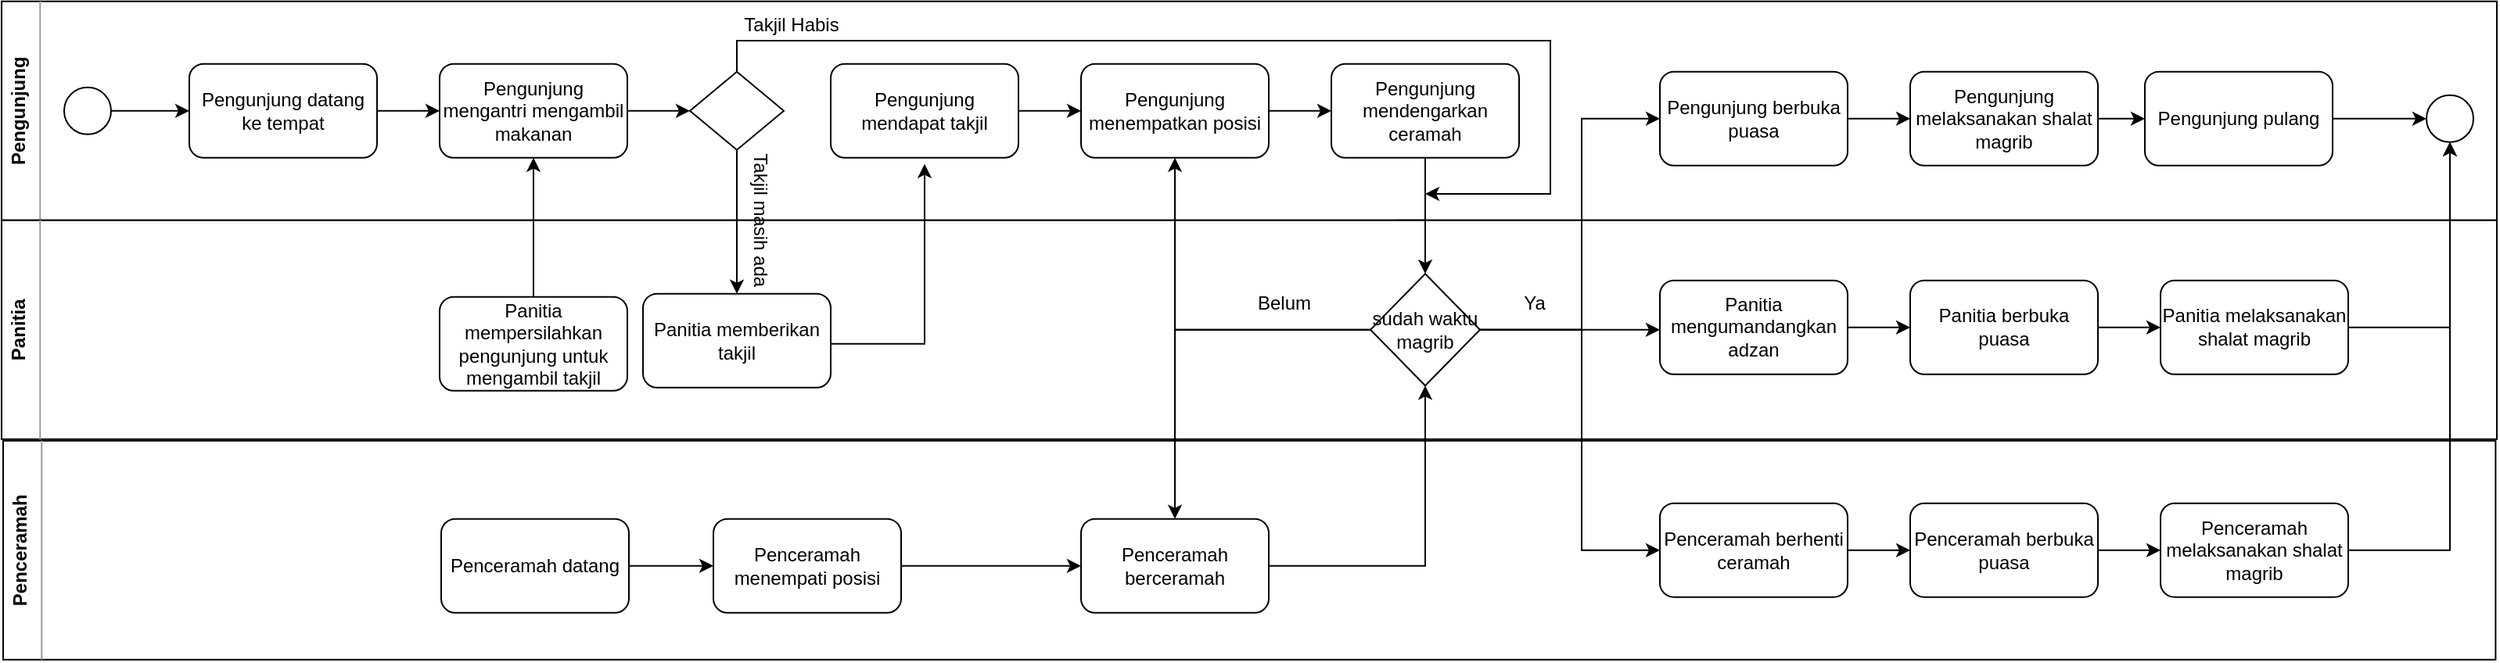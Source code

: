 <mxfile version="21.1.5" type="device">
  <diagram name="Page-1" id="LaGMuBxvzIStG8KD1v0D">
    <mxGraphModel dx="217" dy="103" grid="1" gridSize="10" guides="1" tooltips="1" connect="1" arrows="1" fold="1" page="1" pageScale="1" pageWidth="2336" pageHeight="1654" math="0" shadow="0">
      <root>
        <mxCell id="0" />
        <mxCell id="1" parent="0" />
        <mxCell id="FnQ9L9gUcoNduu-kVSKW-1" value="&lt;p style=&quot;margin:0px;margin-top:4px;text-align:center;&quot;&gt;&lt;b&gt;Pengunjung&lt;/b&gt;&lt;/p&gt;&lt;hr size=&quot;1&quot;&gt;&lt;div style=&quot;height:2px;&quot;&gt;&lt;/div&gt;" style="verticalAlign=top;align=left;overflow=fill;fontSize=12;fontFamily=Helvetica;html=1;whiteSpace=wrap;rotation=-90;movable=1;resizable=1;rotatable=1;deletable=1;editable=1;locked=0;connectable=1;container=0;" parent="1" vertex="1">
          <mxGeometry x="937.51" y="-110.63" width="140" height="1595" as="geometry" />
        </mxCell>
        <mxCell id="FnQ9L9gUcoNduu-kVSKW-186" value="" style="edgeStyle=orthogonalEdgeStyle;rounded=0;orthogonalLoop=1;jettySize=auto;html=1;" parent="1" edge="1">
          <mxGeometry relative="1" as="geometry">
            <mxPoint x="1101.901" y="756.865" as="sourcePoint" />
            <mxPoint x="1120.013" y="791.124" as="targetPoint" />
          </mxGeometry>
        </mxCell>
        <mxCell id="FnQ9L9gUcoNduu-kVSKW-2" value="&lt;p style=&quot;margin:0px;margin-top:4px;text-align:center;&quot;&gt;&lt;b&gt;Panitia&lt;/b&gt;&lt;/p&gt;&lt;hr size=&quot;1&quot;&gt;&lt;div style=&quot;height:2px;&quot;&gt;&lt;/div&gt;" style="verticalAlign=top;align=left;overflow=fill;fontSize=12;fontFamily=Helvetica;html=1;whiteSpace=wrap;rotation=-90;movable=1;resizable=1;rotatable=1;deletable=1;editable=1;locked=0;connectable=1;container=0;" parent="1" vertex="1">
          <mxGeometry x="937.51" y="29.37" width="140" height="1595" as="geometry" />
        </mxCell>
        <mxCell id="FnQ9L9gUcoNduu-kVSKW-5" value="&lt;p style=&quot;margin:0px;margin-top:4px;text-align:center;&quot;&gt;&lt;b&gt;Penceramah&lt;/b&gt;&lt;/p&gt;&lt;hr size=&quot;1&quot;&gt;&lt;div style=&quot;height:2px;&quot;&gt;&lt;/div&gt;" style="verticalAlign=top;align=left;overflow=fill;fontSize=12;fontFamily=Helvetica;html=1;whiteSpace=wrap;rotation=-90;movable=1;resizable=1;rotatable=1;deletable=1;editable=1;locked=0;connectable=1;container=0;" parent="1" vertex="1">
          <mxGeometry x="937.6" y="171.29" width="140" height="1593.18" as="geometry" />
        </mxCell>
        <mxCell id="FnQ9L9gUcoNduu-kVSKW-12" value="" style="ellipse;whiteSpace=wrap;html=1;aspect=fixed;" parent="1" vertex="1">
          <mxGeometry x="250" y="671.87" width="30" height="30" as="geometry" />
        </mxCell>
        <mxCell id="FnQ9L9gUcoNduu-kVSKW-15" value="Panitia mempersilahkan pengunjung untuk mengambil takjil" style="rounded=1;whiteSpace=wrap;html=1;" parent="1" vertex="1">
          <mxGeometry x="490" y="805.87" width="120" height="60" as="geometry" />
        </mxCell>
        <mxCell id="FnQ9L9gUcoNduu-kVSKW-28" value="Pengunjung mengantri mengambil makanan" style="rounded=1;whiteSpace=wrap;html=1;" parent="1" vertex="1">
          <mxGeometry x="490" y="656.87" width="120" height="60" as="geometry" />
        </mxCell>
        <mxCell id="FnQ9L9gUcoNduu-kVSKW-32" value="" style="edgeStyle=orthogonalEdgeStyle;rounded=0;orthogonalLoop=1;jettySize=auto;html=1;" parent="1" source="FnQ9L9gUcoNduu-kVSKW-15" target="FnQ9L9gUcoNduu-kVSKW-28" edge="1">
          <mxGeometry relative="1" as="geometry" />
        </mxCell>
        <mxCell id="FnQ9L9gUcoNduu-kVSKW-33" value="" style="edgeStyle=orthogonalEdgeStyle;rounded=0;orthogonalLoop=1;jettySize=auto;html=1;" parent="1" source="FnQ9L9gUcoNduu-kVSKW-30" target="FnQ9L9gUcoNduu-kVSKW-28" edge="1">
          <mxGeometry relative="1" as="geometry" />
        </mxCell>
        <mxCell id="FnQ9L9gUcoNduu-kVSKW-30" value="Pengunjung datang ke tempat" style="rounded=1;whiteSpace=wrap;html=1;" parent="1" vertex="1">
          <mxGeometry x="330" y="656.87" width="120" height="60" as="geometry" />
        </mxCell>
        <mxCell id="FnQ9L9gUcoNduu-kVSKW-31" value="" style="edgeStyle=orthogonalEdgeStyle;rounded=0;orthogonalLoop=1;jettySize=auto;html=1;" parent="1" source="FnQ9L9gUcoNduu-kVSKW-12" target="FnQ9L9gUcoNduu-kVSKW-30" edge="1">
          <mxGeometry relative="1" as="geometry" />
        </mxCell>
        <mxCell id="FnQ9L9gUcoNduu-kVSKW-184" value="" style="edgeStyle=orthogonalEdgeStyle;rounded=0;orthogonalLoop=1;jettySize=auto;html=1;" parent="1" source="FnQ9L9gUcoNduu-kVSKW-34" edge="1">
          <mxGeometry relative="1" as="geometry">
            <mxPoint x="1120" y="740" as="targetPoint" />
            <Array as="points">
              <mxPoint x="680" y="642" />
              <mxPoint x="1200" y="642" />
              <mxPoint x="1200" y="740" />
              <mxPoint x="1130" y="740" />
            </Array>
          </mxGeometry>
        </mxCell>
        <mxCell id="FnQ9L9gUcoNduu-kVSKW-34" value="" style="rhombus;whiteSpace=wrap;html=1;" parent="1" vertex="1">
          <mxGeometry x="650" y="661.87" width="60" height="50" as="geometry" />
        </mxCell>
        <mxCell id="FnQ9L9gUcoNduu-kVSKW-35" value="" style="edgeStyle=orthogonalEdgeStyle;rounded=0;orthogonalLoop=1;jettySize=auto;html=1;" parent="1" source="FnQ9L9gUcoNduu-kVSKW-28" target="FnQ9L9gUcoNduu-kVSKW-34" edge="1">
          <mxGeometry relative="1" as="geometry" />
        </mxCell>
        <mxCell id="FnQ9L9gUcoNduu-kVSKW-36" value="Pengunjung mendapat takjil" style="rounded=1;whiteSpace=wrap;html=1;" parent="1" vertex="1">
          <mxGeometry x="740" y="656.87" width="120" height="60" as="geometry" />
        </mxCell>
        <mxCell id="FnQ9L9gUcoNduu-kVSKW-37" value="Panitia memberikan takjil" style="rounded=1;whiteSpace=wrap;html=1;" parent="1" vertex="1">
          <mxGeometry x="620" y="803.87" width="120" height="60" as="geometry" />
        </mxCell>
        <mxCell id="FnQ9L9gUcoNduu-kVSKW-38" value="" style="edgeStyle=orthogonalEdgeStyle;rounded=0;orthogonalLoop=1;jettySize=auto;html=1;" parent="1" source="FnQ9L9gUcoNduu-kVSKW-34" target="FnQ9L9gUcoNduu-kVSKW-37" edge="1">
          <mxGeometry relative="1" as="geometry" />
        </mxCell>
        <mxCell id="FnQ9L9gUcoNduu-kVSKW-40" value="" style="edgeStyle=orthogonalEdgeStyle;rounded=0;orthogonalLoop=1;jettySize=auto;html=1;" parent="1" edge="1">
          <mxGeometry relative="1" as="geometry">
            <mxPoint x="740" y="835.87" as="sourcePoint" />
            <mxPoint x="800" y="720.87" as="targetPoint" />
            <Array as="points">
              <mxPoint x="800" y="835.87" />
            </Array>
          </mxGeometry>
        </mxCell>
        <mxCell id="FnQ9L9gUcoNduu-kVSKW-41" value="Takjil masih ada" style="text;html=1;strokeColor=none;fillColor=none;align=center;verticalAlign=middle;whiteSpace=wrap;rounded=0;rotation=90;" parent="1" vertex="1">
          <mxGeometry x="650" y="741.87" width="90" height="30" as="geometry" />
        </mxCell>
        <mxCell id="FnQ9L9gUcoNduu-kVSKW-42" value="Penceramah datang" style="rounded=1;whiteSpace=wrap;html=1;" parent="1" vertex="1">
          <mxGeometry x="491" y="947.87" width="120" height="60" as="geometry" />
        </mxCell>
        <mxCell id="FnQ9L9gUcoNduu-kVSKW-90" value="" style="edgeStyle=orthogonalEdgeStyle;rounded=0;orthogonalLoop=1;jettySize=auto;html=1;" parent="1" source="FnQ9L9gUcoNduu-kVSKW-43" target="FnQ9L9gUcoNduu-kVSKW-47" edge="1">
          <mxGeometry relative="1" as="geometry" />
        </mxCell>
        <mxCell id="FnQ9L9gUcoNduu-kVSKW-43" value="Pengunjung menempatkan posisi" style="rounded=1;whiteSpace=wrap;html=1;" parent="1" vertex="1">
          <mxGeometry x="900" y="656.87" width="120" height="60" as="geometry" />
        </mxCell>
        <mxCell id="FnQ9L9gUcoNduu-kVSKW-44" value="" style="edgeStyle=orthogonalEdgeStyle;rounded=0;orthogonalLoop=1;jettySize=auto;html=1;" parent="1" source="FnQ9L9gUcoNduu-kVSKW-36" target="FnQ9L9gUcoNduu-kVSKW-43" edge="1">
          <mxGeometry relative="1" as="geometry" />
        </mxCell>
        <mxCell id="FnQ9L9gUcoNduu-kVSKW-45" value="Penceramah menempati posisi" style="rounded=1;whiteSpace=wrap;html=1;" parent="1" vertex="1">
          <mxGeometry x="665" y="947.87" width="120" height="60" as="geometry" />
        </mxCell>
        <mxCell id="FnQ9L9gUcoNduu-kVSKW-46" value="" style="edgeStyle=orthogonalEdgeStyle;rounded=0;orthogonalLoop=1;jettySize=auto;html=1;" parent="1" source="FnQ9L9gUcoNduu-kVSKW-42" target="FnQ9L9gUcoNduu-kVSKW-45" edge="1">
          <mxGeometry relative="1" as="geometry" />
        </mxCell>
        <mxCell id="FnQ9L9gUcoNduu-kVSKW-92" value="" style="edgeStyle=orthogonalEdgeStyle;rounded=0;orthogonalLoop=1;jettySize=auto;html=1;" parent="1" source="FnQ9L9gUcoNduu-kVSKW-47" target="FnQ9L9gUcoNduu-kVSKW-91" edge="1">
          <mxGeometry relative="1" as="geometry" />
        </mxCell>
        <mxCell id="FnQ9L9gUcoNduu-kVSKW-47" value="Pengunjung mendengarkan ceramah" style="rounded=1;whiteSpace=wrap;html=1;" parent="1" vertex="1">
          <mxGeometry x="1060" y="656.87" width="120" height="60" as="geometry" />
        </mxCell>
        <mxCell id="FnQ9L9gUcoNduu-kVSKW-76" value="Penceramah berceramah" style="rounded=1;whiteSpace=wrap;html=1;" parent="1" vertex="1">
          <mxGeometry x="900" y="947.87" width="120" height="60" as="geometry" />
        </mxCell>
        <mxCell id="FnQ9L9gUcoNduu-kVSKW-77" value="" style="edgeStyle=orthogonalEdgeStyle;rounded=0;orthogonalLoop=1;jettySize=auto;html=1;" parent="1" source="FnQ9L9gUcoNduu-kVSKW-45" target="FnQ9L9gUcoNduu-kVSKW-76" edge="1">
          <mxGeometry relative="1" as="geometry" />
        </mxCell>
        <mxCell id="FnQ9L9gUcoNduu-kVSKW-87" value="Penceramah berhenti ceramah" style="rounded=1;whiteSpace=wrap;html=1;" parent="1" vertex="1">
          <mxGeometry x="1270" y="937.87" width="120" height="60" as="geometry" />
        </mxCell>
        <mxCell id="FnQ9L9gUcoNduu-kVSKW-98" style="edgeStyle=orthogonalEdgeStyle;rounded=0;orthogonalLoop=1;jettySize=auto;html=1;" parent="1" source="FnQ9L9gUcoNduu-kVSKW-91" edge="1">
          <mxGeometry relative="1" as="geometry">
            <mxPoint x="1270" y="691.87" as="targetPoint" />
            <Array as="points">
              <mxPoint x="1220" y="826.87" />
              <mxPoint x="1220" y="691.87" />
            </Array>
          </mxGeometry>
        </mxCell>
        <mxCell id="FnQ9L9gUcoNduu-kVSKW-99" style="edgeStyle=orthogonalEdgeStyle;rounded=0;orthogonalLoop=1;jettySize=auto;html=1;entryX=0;entryY=0.5;entryDx=0;entryDy=0;" parent="1" source="FnQ9L9gUcoNduu-kVSKW-91" target="FnQ9L9gUcoNduu-kVSKW-87" edge="1">
          <mxGeometry relative="1" as="geometry">
            <Array as="points">
              <mxPoint x="1220" y="826.87" />
              <mxPoint x="1220" y="967.87" />
            </Array>
          </mxGeometry>
        </mxCell>
        <mxCell id="FnQ9L9gUcoNduu-kVSKW-318" style="edgeStyle=orthogonalEdgeStyle;rounded=0;orthogonalLoop=1;jettySize=auto;html=1;entryX=0.5;entryY=0;entryDx=0;entryDy=0;" parent="1" source="FnQ9L9gUcoNduu-kVSKW-91" target="FnQ9L9gUcoNduu-kVSKW-76" edge="1">
          <mxGeometry relative="1" as="geometry" />
        </mxCell>
        <mxCell id="FnQ9L9gUcoNduu-kVSKW-319" style="edgeStyle=orthogonalEdgeStyle;rounded=0;orthogonalLoop=1;jettySize=auto;html=1;exitX=0;exitY=0.5;exitDx=0;exitDy=0;entryX=0.5;entryY=1;entryDx=0;entryDy=0;" parent="1" source="FnQ9L9gUcoNduu-kVSKW-91" target="FnQ9L9gUcoNduu-kVSKW-43" edge="1">
          <mxGeometry relative="1" as="geometry" />
        </mxCell>
        <mxCell id="FnQ9L9gUcoNduu-kVSKW-91" value="sudah waktu magrib" style="rhombus;whiteSpace=wrap;html=1;" parent="1" vertex="1">
          <mxGeometry x="1085" y="791.12" width="70" height="71.5" as="geometry" />
        </mxCell>
        <mxCell id="FnQ9L9gUcoNduu-kVSKW-94" value="" style="edgeStyle=orthogonalEdgeStyle;rounded=0;orthogonalLoop=1;jettySize=auto;html=1;" parent="1" source="FnQ9L9gUcoNduu-kVSKW-76" target="FnQ9L9gUcoNduu-kVSKW-91" edge="1">
          <mxGeometry relative="1" as="geometry">
            <mxPoint x="1058.5" y="977.87" as="targetPoint" />
          </mxGeometry>
        </mxCell>
        <mxCell id="FnQ9L9gUcoNduu-kVSKW-86" value="Panitia mengumandangkan adzan" style="rounded=1;whiteSpace=wrap;html=1;" parent="1" vertex="1">
          <mxGeometry x="1270" y="795.37" width="120" height="60" as="geometry" />
        </mxCell>
        <mxCell id="FnQ9L9gUcoNduu-kVSKW-97" style="edgeStyle=orthogonalEdgeStyle;rounded=0;orthogonalLoop=1;jettySize=auto;html=1;" parent="1" source="FnQ9L9gUcoNduu-kVSKW-91" target="FnQ9L9gUcoNduu-kVSKW-86" edge="1">
          <mxGeometry relative="1" as="geometry">
            <Array as="points">
              <mxPoint x="1270" y="831.87" />
              <mxPoint x="1270" y="831.87" />
            </Array>
          </mxGeometry>
        </mxCell>
        <mxCell id="FnQ9L9gUcoNduu-kVSKW-188" value="" style="edgeStyle=orthogonalEdgeStyle;rounded=0;orthogonalLoop=1;jettySize=auto;html=1;" parent="1" source="FnQ9L9gUcoNduu-kVSKW-85" target="FnQ9L9gUcoNduu-kVSKW-187" edge="1">
          <mxGeometry relative="1" as="geometry" />
        </mxCell>
        <mxCell id="FnQ9L9gUcoNduu-kVSKW-85" value="Pengunjung berbuka puasa" style="rounded=1;whiteSpace=wrap;html=1;" parent="1" vertex="1">
          <mxGeometry x="1270" y="661.87" width="120" height="60" as="geometry" />
        </mxCell>
        <mxCell id="FnQ9L9gUcoNduu-kVSKW-194" value="" style="edgeStyle=orthogonalEdgeStyle;rounded=0;orthogonalLoop=1;jettySize=auto;html=1;" parent="1" source="FnQ9L9gUcoNduu-kVSKW-187" target="FnQ9L9gUcoNduu-kVSKW-193" edge="1">
          <mxGeometry relative="1" as="geometry" />
        </mxCell>
        <mxCell id="FnQ9L9gUcoNduu-kVSKW-187" value="Pengunjung melaksanakan shalat magrib" style="rounded=1;whiteSpace=wrap;html=1;" parent="1" vertex="1">
          <mxGeometry x="1430" y="661.87" width="120" height="60" as="geometry" />
        </mxCell>
        <mxCell id="FnQ9L9gUcoNduu-kVSKW-252" style="edgeStyle=orthogonalEdgeStyle;rounded=0;orthogonalLoop=1;jettySize=auto;html=1;" parent="1" source="FnQ9L9gUcoNduu-kVSKW-189" target="FnQ9L9gUcoNduu-kVSKW-248" edge="1">
          <mxGeometry relative="1" as="geometry" />
        </mxCell>
        <mxCell id="FnQ9L9gUcoNduu-kVSKW-189" value="Panitia melaksanakan shalat magrib" style="rounded=1;whiteSpace=wrap;html=1;" parent="1" vertex="1">
          <mxGeometry x="1590" y="795.37" width="120" height="60" as="geometry" />
        </mxCell>
        <mxCell id="FnQ9L9gUcoNduu-kVSKW-253" style="edgeStyle=orthogonalEdgeStyle;rounded=0;orthogonalLoop=1;jettySize=auto;html=1;entryX=0.5;entryY=1;entryDx=0;entryDy=0;" parent="1" source="FnQ9L9gUcoNduu-kVSKW-190" target="FnQ9L9gUcoNduu-kVSKW-248" edge="1">
          <mxGeometry relative="1" as="geometry" />
        </mxCell>
        <mxCell id="FnQ9L9gUcoNduu-kVSKW-190" value="Penceramah melaksanakan shalat magrib" style="rounded=1;whiteSpace=wrap;html=1;" parent="1" vertex="1">
          <mxGeometry x="1590" y="937.88" width="120" height="60" as="geometry" />
        </mxCell>
        <mxCell id="FnQ9L9gUcoNduu-kVSKW-249" value="" style="edgeStyle=orthogonalEdgeStyle;rounded=0;orthogonalLoop=1;jettySize=auto;html=1;" parent="1" source="FnQ9L9gUcoNduu-kVSKW-193" target="FnQ9L9gUcoNduu-kVSKW-248" edge="1">
          <mxGeometry relative="1" as="geometry" />
        </mxCell>
        <mxCell id="FnQ9L9gUcoNduu-kVSKW-193" value="Pengunjung pulang" style="rounded=1;whiteSpace=wrap;html=1;" parent="1" vertex="1">
          <mxGeometry x="1580" y="661.87" width="120" height="60" as="geometry" />
        </mxCell>
        <mxCell id="FnQ9L9gUcoNduu-kVSKW-248" value="" style="ellipse;whiteSpace=wrap;html=1;aspect=fixed;" parent="1" vertex="1">
          <mxGeometry x="1760" y="676.87" width="30" height="30" as="geometry" />
        </mxCell>
        <mxCell id="FnQ9L9gUcoNduu-kVSKW-320" value="Ya" style="text;html=1;strokeColor=none;fillColor=none;align=center;verticalAlign=middle;whiteSpace=wrap;rounded=0;" parent="1" vertex="1">
          <mxGeometry x="1160" y="795.37" width="60" height="30" as="geometry" />
        </mxCell>
        <mxCell id="FnQ9L9gUcoNduu-kVSKW-321" value="Belum" style="text;html=1;strokeColor=none;fillColor=none;align=center;verticalAlign=middle;whiteSpace=wrap;rounded=0;" parent="1" vertex="1">
          <mxGeometry x="1000" y="795.37" width="60" height="30" as="geometry" />
        </mxCell>
        <mxCell id="FnQ9L9gUcoNduu-kVSKW-254" value="Takjil Habis" style="text;html=1;strokeColor=none;fillColor=none;align=center;verticalAlign=middle;whiteSpace=wrap;rounded=0;" parent="1" vertex="1">
          <mxGeometry x="680" y="616.87" width="70" height="30" as="geometry" />
        </mxCell>
        <mxCell id="FnQ9L9gUcoNduu-kVSKW-191" value="" style="edgeStyle=orthogonalEdgeStyle;rounded=0;orthogonalLoop=1;jettySize=auto;html=1;" parent="1" source="FnQ9L9gUcoNduu-kVSKW-140" target="FnQ9L9gUcoNduu-kVSKW-189" edge="1">
          <mxGeometry relative="1" as="geometry" />
        </mxCell>
        <mxCell id="FnQ9L9gUcoNduu-kVSKW-140" value="Panitia berbuka puasa" style="rounded=1;whiteSpace=wrap;html=1;" parent="1" vertex="1">
          <mxGeometry x="1430" y="795.37" width="120" height="60" as="geometry" />
        </mxCell>
        <mxCell id="FnQ9L9gUcoNduu-kVSKW-141" value="" style="edgeStyle=orthogonalEdgeStyle;rounded=0;orthogonalLoop=1;jettySize=auto;html=1;" parent="1" source="FnQ9L9gUcoNduu-kVSKW-86" target="FnQ9L9gUcoNduu-kVSKW-140" edge="1">
          <mxGeometry relative="1" as="geometry" />
        </mxCell>
        <mxCell id="FnQ9L9gUcoNduu-kVSKW-192" value="" style="edgeStyle=orthogonalEdgeStyle;rounded=0;orthogonalLoop=1;jettySize=auto;html=1;" parent="1" source="FnQ9L9gUcoNduu-kVSKW-180" target="FnQ9L9gUcoNduu-kVSKW-190" edge="1">
          <mxGeometry relative="1" as="geometry" />
        </mxCell>
        <mxCell id="FnQ9L9gUcoNduu-kVSKW-180" value="Penceramah berbuka puasa" style="rounded=1;whiteSpace=wrap;html=1;" parent="1" vertex="1">
          <mxGeometry x="1430" y="937.87" width="120" height="60" as="geometry" />
        </mxCell>
        <mxCell id="FnQ9L9gUcoNduu-kVSKW-181" value="" style="edgeStyle=orthogonalEdgeStyle;rounded=0;orthogonalLoop=1;jettySize=auto;html=1;" parent="1" source="FnQ9L9gUcoNduu-kVSKW-87" target="FnQ9L9gUcoNduu-kVSKW-180" edge="1">
          <mxGeometry relative="1" as="geometry" />
        </mxCell>
      </root>
    </mxGraphModel>
  </diagram>
</mxfile>
